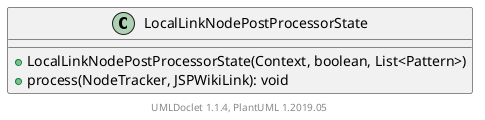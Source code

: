 @startuml

    class LocalLinkNodePostProcessorState [[LocalLinkNodePostProcessorState.html]] {
        +LocalLinkNodePostProcessorState(Context, boolean, List<Pattern>)
        +process(NodeTracker, JSPWikiLink): void
    }


    center footer UMLDoclet 1.1.4, PlantUML 1.2019.05
@enduml
